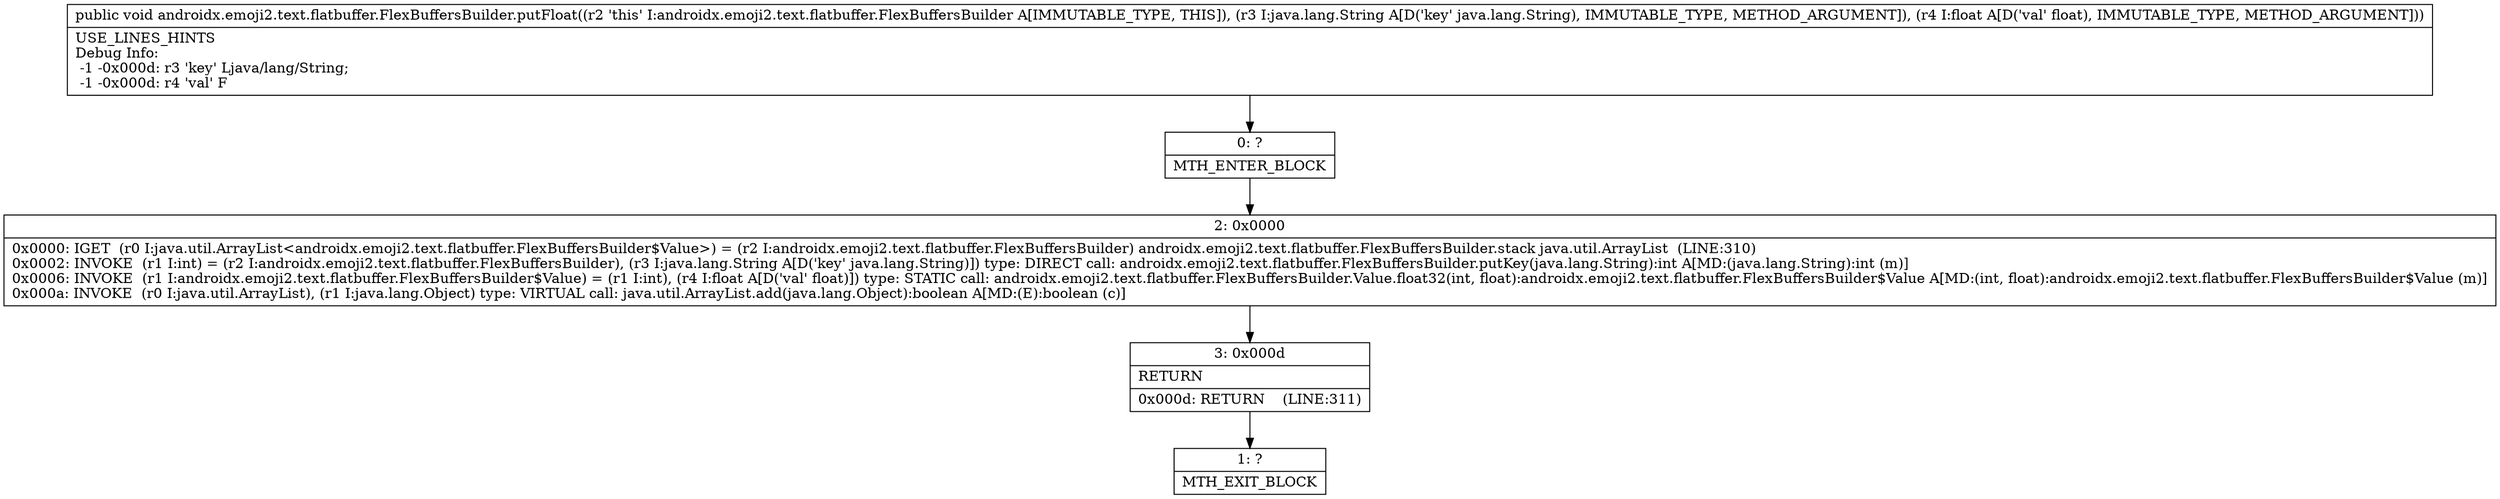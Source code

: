 digraph "CFG forandroidx.emoji2.text.flatbuffer.FlexBuffersBuilder.putFloat(Ljava\/lang\/String;F)V" {
Node_0 [shape=record,label="{0\:\ ?|MTH_ENTER_BLOCK\l}"];
Node_2 [shape=record,label="{2\:\ 0x0000|0x0000: IGET  (r0 I:java.util.ArrayList\<androidx.emoji2.text.flatbuffer.FlexBuffersBuilder$Value\>) = (r2 I:androidx.emoji2.text.flatbuffer.FlexBuffersBuilder) androidx.emoji2.text.flatbuffer.FlexBuffersBuilder.stack java.util.ArrayList  (LINE:310)\l0x0002: INVOKE  (r1 I:int) = (r2 I:androidx.emoji2.text.flatbuffer.FlexBuffersBuilder), (r3 I:java.lang.String A[D('key' java.lang.String)]) type: DIRECT call: androidx.emoji2.text.flatbuffer.FlexBuffersBuilder.putKey(java.lang.String):int A[MD:(java.lang.String):int (m)]\l0x0006: INVOKE  (r1 I:androidx.emoji2.text.flatbuffer.FlexBuffersBuilder$Value) = (r1 I:int), (r4 I:float A[D('val' float)]) type: STATIC call: androidx.emoji2.text.flatbuffer.FlexBuffersBuilder.Value.float32(int, float):androidx.emoji2.text.flatbuffer.FlexBuffersBuilder$Value A[MD:(int, float):androidx.emoji2.text.flatbuffer.FlexBuffersBuilder$Value (m)]\l0x000a: INVOKE  (r0 I:java.util.ArrayList), (r1 I:java.lang.Object) type: VIRTUAL call: java.util.ArrayList.add(java.lang.Object):boolean A[MD:(E):boolean (c)]\l}"];
Node_3 [shape=record,label="{3\:\ 0x000d|RETURN\l|0x000d: RETURN    (LINE:311)\l}"];
Node_1 [shape=record,label="{1\:\ ?|MTH_EXIT_BLOCK\l}"];
MethodNode[shape=record,label="{public void androidx.emoji2.text.flatbuffer.FlexBuffersBuilder.putFloat((r2 'this' I:androidx.emoji2.text.flatbuffer.FlexBuffersBuilder A[IMMUTABLE_TYPE, THIS]), (r3 I:java.lang.String A[D('key' java.lang.String), IMMUTABLE_TYPE, METHOD_ARGUMENT]), (r4 I:float A[D('val' float), IMMUTABLE_TYPE, METHOD_ARGUMENT]))  | USE_LINES_HINTS\lDebug Info:\l  \-1 \-0x000d: r3 'key' Ljava\/lang\/String;\l  \-1 \-0x000d: r4 'val' F\l}"];
MethodNode -> Node_0;Node_0 -> Node_2;
Node_2 -> Node_3;
Node_3 -> Node_1;
}

